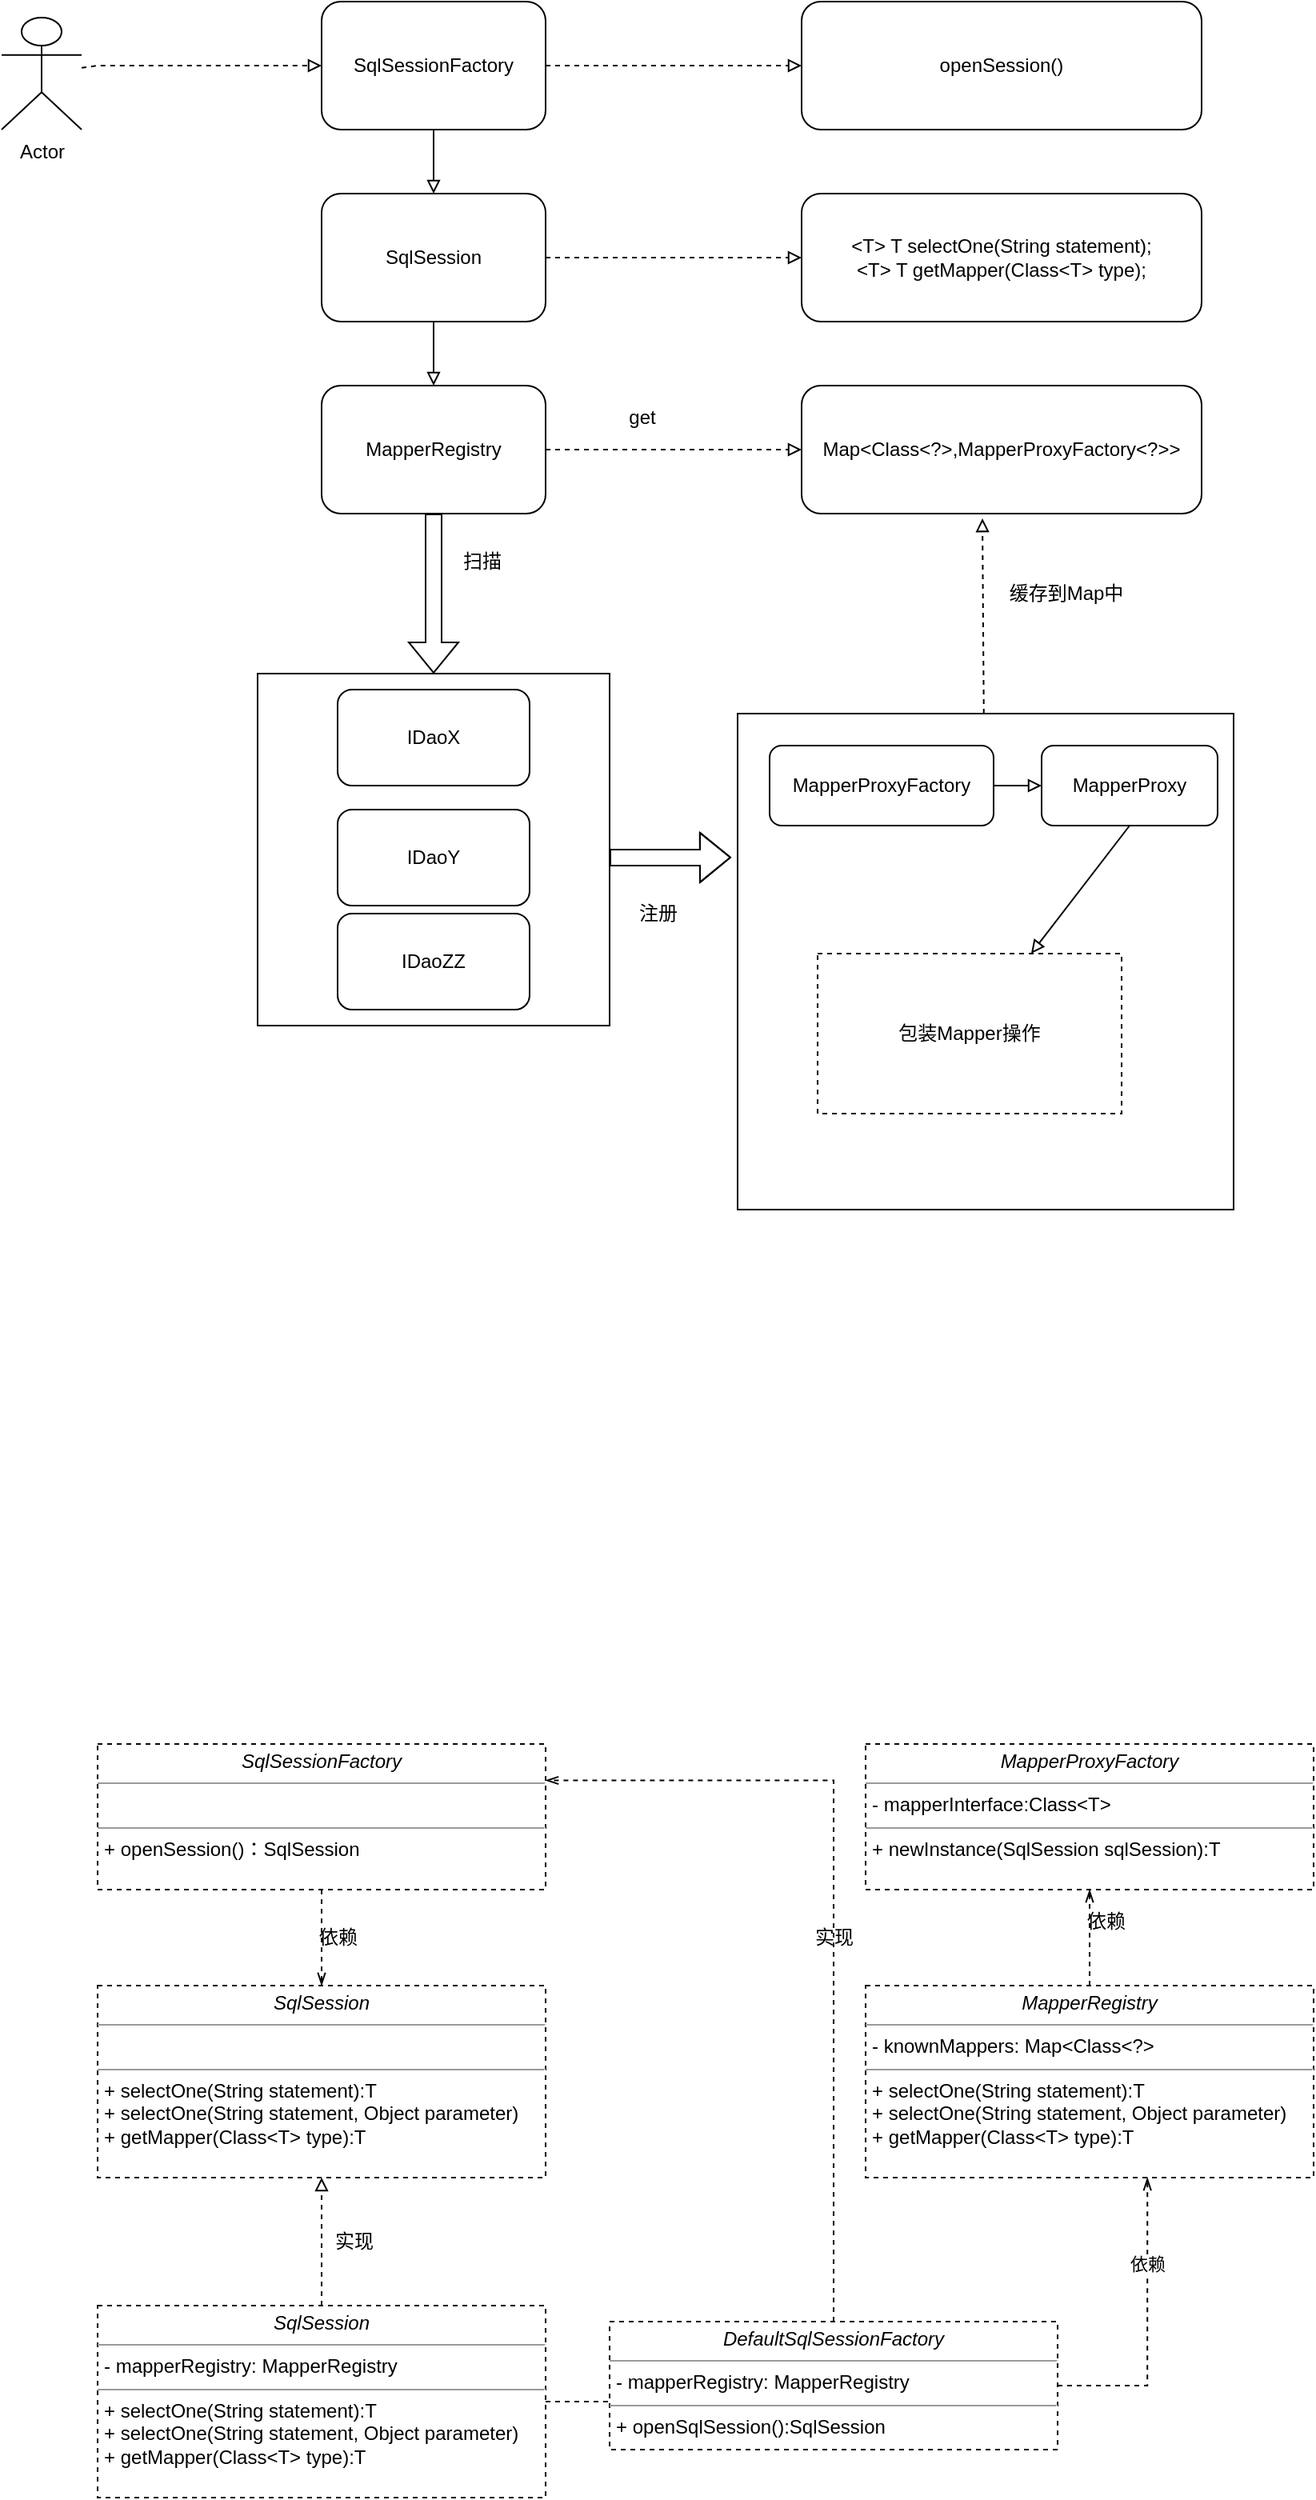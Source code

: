 <mxfile version="20.4.1" type="github">
  <diagram id="ntSK9yYpymZCnbc-YsIi" name="第 1 页">
    <mxGraphModel dx="1422" dy="800" grid="1" gridSize="10" guides="1" tooltips="1" connect="1" arrows="1" fold="1" page="1" pageScale="1" pageWidth="827" pageHeight="1169" math="0" shadow="0">
      <root>
        <mxCell id="0" />
        <mxCell id="1" parent="0" />
        <mxCell id="SQLN1OdfhrKfak8XEMtt-34" style="edgeStyle=none;rounded=0;orthogonalLoop=1;jettySize=auto;html=1;entryX=0;entryY=0.5;entryDx=0;entryDy=0;endArrow=block;endFill=0;dashed=1;" edge="1" parent="1" source="SQLN1OdfhrKfak8XEMtt-1" target="SQLN1OdfhrKfak8XEMtt-2">
          <mxGeometry relative="1" as="geometry">
            <Array as="points">
              <mxPoint x="80" y="120" />
            </Array>
          </mxGeometry>
        </mxCell>
        <mxCell id="SQLN1OdfhrKfak8XEMtt-1" value="Actor" style="shape=umlActor;verticalLabelPosition=bottom;verticalAlign=top;html=1;outlineConnect=0;" vertex="1" parent="1">
          <mxGeometry x="20" y="90" width="50" height="70" as="geometry" />
        </mxCell>
        <mxCell id="SQLN1OdfhrKfak8XEMtt-27" style="edgeStyle=none;rounded=0;orthogonalLoop=1;jettySize=auto;html=1;entryX=0;entryY=0.5;entryDx=0;entryDy=0;dashed=1;endArrow=block;endFill=0;" edge="1" parent="1" source="SQLN1OdfhrKfak8XEMtt-2" target="SQLN1OdfhrKfak8XEMtt-6">
          <mxGeometry relative="1" as="geometry" />
        </mxCell>
        <mxCell id="SQLN1OdfhrKfak8XEMtt-31" style="edgeStyle=none;rounded=0;orthogonalLoop=1;jettySize=auto;html=1;exitX=0.5;exitY=1;exitDx=0;exitDy=0;entryX=0.5;entryY=0;entryDx=0;entryDy=0;endArrow=block;endFill=0;" edge="1" parent="1" source="SQLN1OdfhrKfak8XEMtt-2" target="SQLN1OdfhrKfak8XEMtt-4">
          <mxGeometry relative="1" as="geometry" />
        </mxCell>
        <mxCell id="SQLN1OdfhrKfak8XEMtt-2" value="SqlSessionFactory" style="rounded=1;whiteSpace=wrap;html=1;" vertex="1" parent="1">
          <mxGeometry x="220" y="80" width="140" height="80" as="geometry" />
        </mxCell>
        <mxCell id="SQLN1OdfhrKfak8XEMtt-28" style="edgeStyle=none;rounded=0;orthogonalLoop=1;jettySize=auto;html=1;entryX=0;entryY=0.5;entryDx=0;entryDy=0;dashed=1;endArrow=block;endFill=0;" edge="1" parent="1" source="SQLN1OdfhrKfak8XEMtt-4" target="SQLN1OdfhrKfak8XEMtt-7">
          <mxGeometry relative="1" as="geometry" />
        </mxCell>
        <mxCell id="SQLN1OdfhrKfak8XEMtt-32" style="edgeStyle=none;rounded=0;orthogonalLoop=1;jettySize=auto;html=1;exitX=0.5;exitY=1;exitDx=0;exitDy=0;entryX=0.5;entryY=0;entryDx=0;entryDy=0;endArrow=block;endFill=0;" edge="1" parent="1" source="SQLN1OdfhrKfak8XEMtt-4" target="SQLN1OdfhrKfak8XEMtt-5">
          <mxGeometry relative="1" as="geometry" />
        </mxCell>
        <mxCell id="SQLN1OdfhrKfak8XEMtt-4" value="SqlSession" style="rounded=1;whiteSpace=wrap;html=1;" vertex="1" parent="1">
          <mxGeometry x="220" y="200" width="140" height="80" as="geometry" />
        </mxCell>
        <mxCell id="SQLN1OdfhrKfak8XEMtt-29" style="edgeStyle=none;rounded=0;orthogonalLoop=1;jettySize=auto;html=1;dashed=1;endArrow=block;endFill=0;" edge="1" parent="1" source="SQLN1OdfhrKfak8XEMtt-5" target="SQLN1OdfhrKfak8XEMtt-8">
          <mxGeometry relative="1" as="geometry" />
        </mxCell>
        <mxCell id="SQLN1OdfhrKfak8XEMtt-5" value="MapperRegistry" style="rounded=1;whiteSpace=wrap;html=1;" vertex="1" parent="1">
          <mxGeometry x="220" y="320" width="140" height="80" as="geometry" />
        </mxCell>
        <mxCell id="SQLN1OdfhrKfak8XEMtt-6" value="openSession()" style="rounded=1;whiteSpace=wrap;html=1;" vertex="1" parent="1">
          <mxGeometry x="520" y="80" width="250" height="80" as="geometry" />
        </mxCell>
        <mxCell id="SQLN1OdfhrKfak8XEMtt-7" value="&amp;lt;T&amp;gt; T selectOne(String statement);&lt;br&gt;&amp;lt;T&amp;gt; T getMapper(Class&amp;lt;T&amp;gt; type);" style="rounded=1;whiteSpace=wrap;html=1;" vertex="1" parent="1">
          <mxGeometry x="520" y="200" width="250" height="80" as="geometry" />
        </mxCell>
        <mxCell id="SQLN1OdfhrKfak8XEMtt-8" value="Map&amp;lt;Class&amp;lt;?&amp;gt;,MapperProxyFactory&amp;lt;?&amp;gt;&amp;gt;" style="rounded=1;whiteSpace=wrap;html=1;" vertex="1" parent="1">
          <mxGeometry x="520" y="320" width="250" height="80" as="geometry" />
        </mxCell>
        <mxCell id="SQLN1OdfhrKfak8XEMtt-9" value="" style="whiteSpace=wrap;html=1;aspect=fixed;" vertex="1" parent="1">
          <mxGeometry x="180" y="500" width="220" height="220" as="geometry" />
        </mxCell>
        <mxCell id="SQLN1OdfhrKfak8XEMtt-10" value="IDaoX" style="rounded=1;whiteSpace=wrap;html=1;" vertex="1" parent="1">
          <mxGeometry x="230" y="510" width="120" height="60" as="geometry" />
        </mxCell>
        <mxCell id="SQLN1OdfhrKfak8XEMtt-11" value="IDaoY" style="rounded=1;whiteSpace=wrap;html=1;" vertex="1" parent="1">
          <mxGeometry x="230" y="585" width="120" height="60" as="geometry" />
        </mxCell>
        <mxCell id="SQLN1OdfhrKfak8XEMtt-12" value="IDaoZZ" style="rounded=1;whiteSpace=wrap;html=1;" vertex="1" parent="1">
          <mxGeometry x="230" y="650" width="120" height="60" as="geometry" />
        </mxCell>
        <mxCell id="SQLN1OdfhrKfak8XEMtt-15" value="" style="shape=flexArrow;endArrow=classic;html=1;rounded=0;entryX=0.5;entryY=0;entryDx=0;entryDy=0;" edge="1" parent="1" source="SQLN1OdfhrKfak8XEMtt-5" target="SQLN1OdfhrKfak8XEMtt-9">
          <mxGeometry width="50" height="50" relative="1" as="geometry">
            <mxPoint x="290" y="450" as="sourcePoint" />
            <mxPoint x="290" y="470.711" as="targetPoint" />
          </mxGeometry>
        </mxCell>
        <mxCell id="SQLN1OdfhrKfak8XEMtt-24" style="edgeStyle=none;rounded=0;orthogonalLoop=1;jettySize=auto;html=1;entryX=0.452;entryY=1.038;entryDx=0;entryDy=0;entryPerimeter=0;endArrow=block;endFill=0;dashed=1;" edge="1" parent="1" source="SQLN1OdfhrKfak8XEMtt-16" target="SQLN1OdfhrKfak8XEMtt-8">
          <mxGeometry relative="1" as="geometry" />
        </mxCell>
        <mxCell id="SQLN1OdfhrKfak8XEMtt-16" value="" style="whiteSpace=wrap;html=1;aspect=fixed;" vertex="1" parent="1">
          <mxGeometry x="480" y="525" width="310" height="310" as="geometry" />
        </mxCell>
        <mxCell id="SQLN1OdfhrKfak8XEMtt-19" style="edgeStyle=orthogonalEdgeStyle;rounded=0;orthogonalLoop=1;jettySize=auto;html=1;endArrow=block;endFill=0;" edge="1" parent="1" source="SQLN1OdfhrKfak8XEMtt-17" target="SQLN1OdfhrKfak8XEMtt-18">
          <mxGeometry relative="1" as="geometry" />
        </mxCell>
        <mxCell id="SQLN1OdfhrKfak8XEMtt-17" value="MapperProxyFactory" style="rounded=1;whiteSpace=wrap;html=1;" vertex="1" parent="1">
          <mxGeometry x="500" y="545" width="140" height="50" as="geometry" />
        </mxCell>
        <mxCell id="SQLN1OdfhrKfak8XEMtt-23" style="edgeStyle=none;rounded=0;orthogonalLoop=1;jettySize=auto;html=1;exitX=0.5;exitY=1;exitDx=0;exitDy=0;endArrow=block;endFill=0;" edge="1" parent="1" source="SQLN1OdfhrKfak8XEMtt-18" target="SQLN1OdfhrKfak8XEMtt-20">
          <mxGeometry relative="1" as="geometry" />
        </mxCell>
        <mxCell id="SQLN1OdfhrKfak8XEMtt-18" value="MapperProxy" style="rounded=1;whiteSpace=wrap;html=1;" vertex="1" parent="1">
          <mxGeometry x="670" y="545" width="110" height="50" as="geometry" />
        </mxCell>
        <mxCell id="SQLN1OdfhrKfak8XEMtt-20" value="包装Mapper操作" style="rounded=0;whiteSpace=wrap;html=1;dashed=1;" vertex="1" parent="1">
          <mxGeometry x="530" y="675" width="190" height="100" as="geometry" />
        </mxCell>
        <mxCell id="SQLN1OdfhrKfak8XEMtt-25" value="缓存到Map中" style="text;html=1;align=center;verticalAlign=middle;resizable=0;points=[];autosize=1;strokeColor=none;fillColor=none;" vertex="1" parent="1">
          <mxGeometry x="640" y="435" width="90" height="30" as="geometry" />
        </mxCell>
        <mxCell id="SQLN1OdfhrKfak8XEMtt-26" value="扫描" style="text;html=1;align=center;verticalAlign=middle;resizable=0;points=[];autosize=1;strokeColor=none;fillColor=none;" vertex="1" parent="1">
          <mxGeometry x="295" y="415" width="50" height="30" as="geometry" />
        </mxCell>
        <mxCell id="SQLN1OdfhrKfak8XEMtt-30" value="get" style="text;html=1;align=center;verticalAlign=middle;resizable=0;points=[];autosize=1;strokeColor=none;fillColor=none;" vertex="1" parent="1">
          <mxGeometry x="400" y="325" width="40" height="30" as="geometry" />
        </mxCell>
        <mxCell id="SQLN1OdfhrKfak8XEMtt-36" value="" style="shape=flexArrow;endArrow=classic;html=1;rounded=0;entryX=-0.013;entryY=0.29;entryDx=0;entryDy=0;entryPerimeter=0;" edge="1" parent="1" target="SQLN1OdfhrKfak8XEMtt-16">
          <mxGeometry width="50" height="50" relative="1" as="geometry">
            <mxPoint x="400" y="615" as="sourcePoint" />
            <mxPoint x="464" y="585" as="targetPoint" />
            <Array as="points">
              <mxPoint x="434" y="615" />
            </Array>
          </mxGeometry>
        </mxCell>
        <mxCell id="SQLN1OdfhrKfak8XEMtt-37" value="注册" style="text;html=1;align=center;verticalAlign=middle;resizable=0;points=[];autosize=1;strokeColor=none;fillColor=none;" vertex="1" parent="1">
          <mxGeometry x="405" y="635" width="50" height="30" as="geometry" />
        </mxCell>
        <mxCell id="SQLN1OdfhrKfak8XEMtt-39" value="&lt;p style=&quot;margin:0px;margin-top:4px;text-align:center;&quot;&gt;&lt;i&gt;SqlSession&lt;/i&gt;&lt;/p&gt;&lt;hr size=&quot;1&quot;&gt;&lt;p style=&quot;margin:0px;margin-left:4px;&quot;&gt;&lt;br&gt;&lt;/p&gt;&lt;hr size=&quot;1&quot;&gt;&lt;p style=&quot;margin:0px;margin-left:4px;&quot;&gt;+ selectOne(String statement):T&lt;br&gt;+ selectOne(String statement, Object parameter)&lt;/p&gt;&lt;p style=&quot;margin:0px;margin-left:4px;&quot;&gt;+ getMapper(Class&amp;lt;T&amp;gt; type):T&lt;br&gt;&lt;/p&gt;" style="verticalAlign=top;align=left;overflow=fill;fontSize=12;fontFamily=Helvetica;html=1;dashed=1;" vertex="1" parent="1">
          <mxGeometry x="80" y="1320" width="280" height="120" as="geometry" />
        </mxCell>
        <mxCell id="SQLN1OdfhrKfak8XEMtt-52" style="edgeStyle=orthogonalEdgeStyle;rounded=0;orthogonalLoop=1;jettySize=auto;html=1;entryX=0.5;entryY=0;entryDx=0;entryDy=0;dashed=1;endArrow=openThin;endFill=0;" edge="1" parent="1" source="SQLN1OdfhrKfak8XEMtt-40" target="SQLN1OdfhrKfak8XEMtt-39">
          <mxGeometry relative="1" as="geometry" />
        </mxCell>
        <mxCell id="SQLN1OdfhrKfak8XEMtt-40" value="&lt;p style=&quot;margin:0px;margin-top:4px;text-align:center;&quot;&gt;&lt;i&gt;SqlSessionFactory&lt;/i&gt;&lt;/p&gt;&lt;hr size=&quot;1&quot;&gt;&lt;p style=&quot;margin:0px;margin-left:4px;&quot;&gt;&lt;br&gt;&lt;/p&gt;&lt;hr size=&quot;1&quot;&gt;&lt;p style=&quot;margin:0px;margin-left:4px;&quot;&gt;+ openSession()：SqlSession&lt;/p&gt;" style="verticalAlign=top;align=left;overflow=fill;fontSize=12;fontFamily=Helvetica;html=1;dashed=1;" vertex="1" parent="1">
          <mxGeometry x="80" y="1169" width="280" height="91" as="geometry" />
        </mxCell>
        <mxCell id="SQLN1OdfhrKfak8XEMtt-54" style="edgeStyle=orthogonalEdgeStyle;rounded=0;orthogonalLoop=1;jettySize=auto;html=1;entryX=0.5;entryY=1;entryDx=0;entryDy=0;dashed=1;endArrow=block;endFill=0;" edge="1" parent="1" source="SQLN1OdfhrKfak8XEMtt-41" target="SQLN1OdfhrKfak8XEMtt-39">
          <mxGeometry relative="1" as="geometry" />
        </mxCell>
        <mxCell id="SQLN1OdfhrKfak8XEMtt-56" style="edgeStyle=orthogonalEdgeStyle;rounded=0;orthogonalLoop=1;jettySize=auto;html=1;entryX=0;entryY=0.625;entryDx=0;entryDy=0;entryPerimeter=0;dashed=1;endArrow=none;endFill=0;" edge="1" parent="1" source="SQLN1OdfhrKfak8XEMtt-41" target="SQLN1OdfhrKfak8XEMtt-44">
          <mxGeometry relative="1" as="geometry" />
        </mxCell>
        <mxCell id="SQLN1OdfhrKfak8XEMtt-41" value="&lt;p style=&quot;margin:0px;margin-top:4px;text-align:center;&quot;&gt;&lt;i&gt;SqlSession&lt;/i&gt;&lt;/p&gt;&lt;hr size=&quot;1&quot;&gt;&lt;p style=&quot;margin:0px;margin-left:4px;&quot;&gt;- mapperRegistry: MapperRegistry&lt;/p&gt;&lt;hr size=&quot;1&quot;&gt;&lt;p style=&quot;margin:0px;margin-left:4px;&quot;&gt;+ selectOne(String statement):T&lt;br&gt;+ selectOne(String statement, Object parameter)&lt;/p&gt;&lt;p style=&quot;margin:0px;margin-left:4px;&quot;&gt;+ getMapper(Class&amp;lt;T&amp;gt; type):T&lt;br&gt;&lt;/p&gt;" style="verticalAlign=top;align=left;overflow=fill;fontSize=12;fontFamily=Helvetica;html=1;dashed=1;" vertex="1" parent="1">
          <mxGeometry x="80" y="1520" width="280" height="120" as="geometry" />
        </mxCell>
        <mxCell id="SQLN1OdfhrKfak8XEMtt-42" value="&lt;p style=&quot;margin:0px;margin-top:4px;text-align:center;&quot;&gt;&lt;i&gt;MapperProxyFactory&lt;/i&gt;&lt;/p&gt;&lt;hr size=&quot;1&quot;&gt;&lt;p style=&quot;margin:0px;margin-left:4px;&quot;&gt;- mapperInterface:Class&amp;lt;T&amp;gt;&lt;/p&gt;&lt;hr size=&quot;1&quot;&gt;&lt;p style=&quot;margin:0px;margin-left:4px;&quot;&gt;+ newInstance(SqlSession sqlSession):T&lt;/p&gt;" style="verticalAlign=top;align=left;overflow=fill;fontSize=12;fontFamily=Helvetica;html=1;dashed=1;" vertex="1" parent="1">
          <mxGeometry x="560" y="1169" width="280" height="91" as="geometry" />
        </mxCell>
        <mxCell id="SQLN1OdfhrKfak8XEMtt-50" style="edgeStyle=orthogonalEdgeStyle;rounded=0;orthogonalLoop=1;jettySize=auto;html=1;entryX=0.5;entryY=1;entryDx=0;entryDy=0;dashed=1;endArrow=openThin;endFill=0;" edge="1" parent="1" source="SQLN1OdfhrKfak8XEMtt-43" target="SQLN1OdfhrKfak8XEMtt-42">
          <mxGeometry relative="1" as="geometry" />
        </mxCell>
        <mxCell id="SQLN1OdfhrKfak8XEMtt-43" value="&lt;p style=&quot;margin:0px;margin-top:4px;text-align:center;&quot;&gt;&lt;i&gt;MapperRegistry&lt;/i&gt;&lt;/p&gt;&lt;hr size=&quot;1&quot;&gt;&lt;p style=&quot;margin:0px;margin-left:4px;&quot;&gt;- knownMappers: Map&amp;lt;Class&amp;lt;?&amp;gt;&lt;/p&gt;&lt;hr size=&quot;1&quot;&gt;&lt;p style=&quot;margin:0px;margin-left:4px;&quot;&gt;+ selectOne(String statement):T&lt;br&gt;+ selectOne(String statement, Object parameter)&lt;/p&gt;&lt;p style=&quot;margin:0px;margin-left:4px;&quot;&gt;+ getMapper(Class&amp;lt;T&amp;gt; type):T&lt;br&gt;&lt;/p&gt;" style="verticalAlign=top;align=left;overflow=fill;fontSize=12;fontFamily=Helvetica;html=1;dashed=1;" vertex="1" parent="1">
          <mxGeometry x="560" y="1320" width="280" height="120" as="geometry" />
        </mxCell>
        <mxCell id="SQLN1OdfhrKfak8XEMtt-46" style="edgeStyle=orthogonalEdgeStyle;rounded=0;orthogonalLoop=1;jettySize=auto;html=1;endArrow=openThin;endFill=0;entryX=1;entryY=0.25;entryDx=0;entryDy=0;dashed=1;" edge="1" parent="1" source="SQLN1OdfhrKfak8XEMtt-44" target="SQLN1OdfhrKfak8XEMtt-40">
          <mxGeometry relative="1" as="geometry">
            <mxPoint x="540" y="1420" as="targetPoint" />
            <Array as="points">
              <mxPoint x="540" y="1192" />
            </Array>
          </mxGeometry>
        </mxCell>
        <mxCell id="SQLN1OdfhrKfak8XEMtt-48" style="edgeStyle=orthogonalEdgeStyle;rounded=0;orthogonalLoop=1;jettySize=auto;html=1;entryX=0.629;entryY=1;entryDx=0;entryDy=0;entryPerimeter=0;dashed=1;endArrow=openThin;endFill=0;" edge="1" parent="1" source="SQLN1OdfhrKfak8XEMtt-44" target="SQLN1OdfhrKfak8XEMtt-43">
          <mxGeometry relative="1" as="geometry">
            <Array as="points">
              <mxPoint x="736" y="1570" />
            </Array>
          </mxGeometry>
        </mxCell>
        <mxCell id="SQLN1OdfhrKfak8XEMtt-49" value="依赖" style="edgeLabel;html=1;align=center;verticalAlign=middle;resizable=0;points=[];" vertex="1" connectable="0" parent="SQLN1OdfhrKfak8XEMtt-48">
          <mxGeometry x="0.42" relative="1" as="geometry">
            <mxPoint as="offset" />
          </mxGeometry>
        </mxCell>
        <mxCell id="SQLN1OdfhrKfak8XEMtt-44" value="&lt;p style=&quot;margin:0px;margin-top:4px;text-align:center;&quot;&gt;&lt;i&gt;DefaultSqlSessionFactory&lt;/i&gt;&lt;/p&gt;&lt;hr size=&quot;1&quot;&gt;&lt;p style=&quot;margin:0px;margin-left:4px;&quot;&gt;- mapperRegistry: MapperRegistry&lt;/p&gt;&lt;hr size=&quot;1&quot;&gt;&lt;p style=&quot;margin:0px;margin-left:4px;&quot;&gt;+ openSqlSession():SqlSession&lt;/p&gt;" style="verticalAlign=top;align=left;overflow=fill;fontSize=12;fontFamily=Helvetica;html=1;dashed=1;" vertex="1" parent="1">
          <mxGeometry x="400" y="1530" width="280" height="80" as="geometry" />
        </mxCell>
        <mxCell id="SQLN1OdfhrKfak8XEMtt-47" value="实现" style="text;html=1;align=center;verticalAlign=middle;resizable=0;points=[];autosize=1;strokeColor=none;fillColor=none;" vertex="1" parent="1">
          <mxGeometry x="515" y="1275" width="50" height="30" as="geometry" />
        </mxCell>
        <mxCell id="SQLN1OdfhrKfak8XEMtt-51" value="依赖" style="text;html=1;align=center;verticalAlign=middle;resizable=0;points=[];autosize=1;strokeColor=none;fillColor=none;" vertex="1" parent="1">
          <mxGeometry x="685" y="1265" width="50" height="30" as="geometry" />
        </mxCell>
        <mxCell id="SQLN1OdfhrKfak8XEMtt-53" value="依赖" style="text;html=1;align=center;verticalAlign=middle;resizable=0;points=[];autosize=1;strokeColor=none;fillColor=none;" vertex="1" parent="1">
          <mxGeometry x="205" y="1275" width="50" height="30" as="geometry" />
        </mxCell>
        <mxCell id="SQLN1OdfhrKfak8XEMtt-55" value="实现" style="text;html=1;align=center;verticalAlign=middle;resizable=0;points=[];autosize=1;strokeColor=none;fillColor=none;" vertex="1" parent="1">
          <mxGeometry x="215" y="1465" width="50" height="30" as="geometry" />
        </mxCell>
      </root>
    </mxGraphModel>
  </diagram>
</mxfile>
